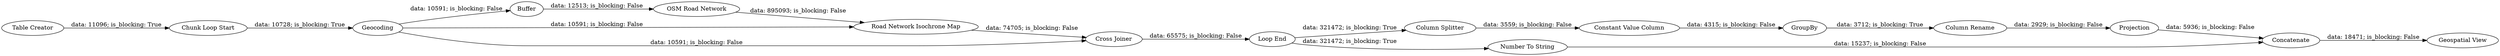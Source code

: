 digraph {
	"-4062279582529525190_42" [label="Chunk Loop Start"]
	"-1836175881218584009_48" [label="Constant Value Column"]
	"-1836175881218584009_47" [label="Column Splitter"]
	"-4062279582529525190_41" [label="Geospatial View"]
	"-4062279582529525190_39" [label="Road Network Isochrone Map"]
	"-1836175881218584009_49" [label=GroupBy]
	"-4062279582529525190_33" [label="OSM Road Network"]
	"-4062279582529525190_2" [label=Geocoding]
	"-4062279582529525190_50" [label=Concatenate]
	"-4062279582529525190_45" [label="Cross Joiner"]
	"-4062279582529525190_60" [label="Number To String"]
	"-4062279582529525190_1" [label="Table Creator"]
	"-1836175881218584009_56" [label=Projection]
	"-4062279582529525190_34" [label=Buffer]
	"-4062279582529525190_43" [label="Loop End"]
	"-1836175881218584009_54" [label="Column Rename"]
	"-1836175881218584009_49" -> "-1836175881218584009_54" [label="data: 3712; is_blocking: True"]
	"-4062279582529525190_2" -> "-4062279582529525190_45" [label="data: 10591; is_blocking: False"]
	"-1836175881218584009_47" -> "-1836175881218584009_48" [label="data: 3559; is_blocking: False"]
	"-4062279582529525190_60" -> "-4062279582529525190_50" [label="data: 15237; is_blocking: False"]
	"-4062279582529525190_45" -> "-4062279582529525190_43" [label="data: 65575; is_blocking: False"]
	"-4062279582529525190_33" -> "-4062279582529525190_39" [label="data: 895093; is_blocking: False"]
	"-4062279582529525190_50" -> "-4062279582529525190_41" [label="data: 18471; is_blocking: False"]
	"-4062279582529525190_2" -> "-4062279582529525190_34" [label="data: 10591; is_blocking: False"]
	"-1836175881218584009_56" -> "-4062279582529525190_50" [label="data: 5936; is_blocking: False"]
	"-1836175881218584009_48" -> "-1836175881218584009_49" [label="data: 4315; is_blocking: False"]
	"-4062279582529525190_1" -> "-4062279582529525190_42" [label="data: 11096; is_blocking: True"]
	"-4062279582529525190_43" -> "-1836175881218584009_47" [label="data: 321472; is_blocking: True"]
	"-4062279582529525190_42" -> "-4062279582529525190_2" [label="data: 10728; is_blocking: True"]
	"-4062279582529525190_39" -> "-4062279582529525190_45" [label="data: 74705; is_blocking: False"]
	"-4062279582529525190_34" -> "-4062279582529525190_33" [label="data: 12513; is_blocking: False"]
	"-4062279582529525190_2" -> "-4062279582529525190_39" [label="data: 10591; is_blocking: False"]
	"-1836175881218584009_54" -> "-1836175881218584009_56" [label="data: 2929; is_blocking: False"]
	"-4062279582529525190_43" -> "-4062279582529525190_60" [label="data: 321472; is_blocking: True"]
	rankdir=LR
}
